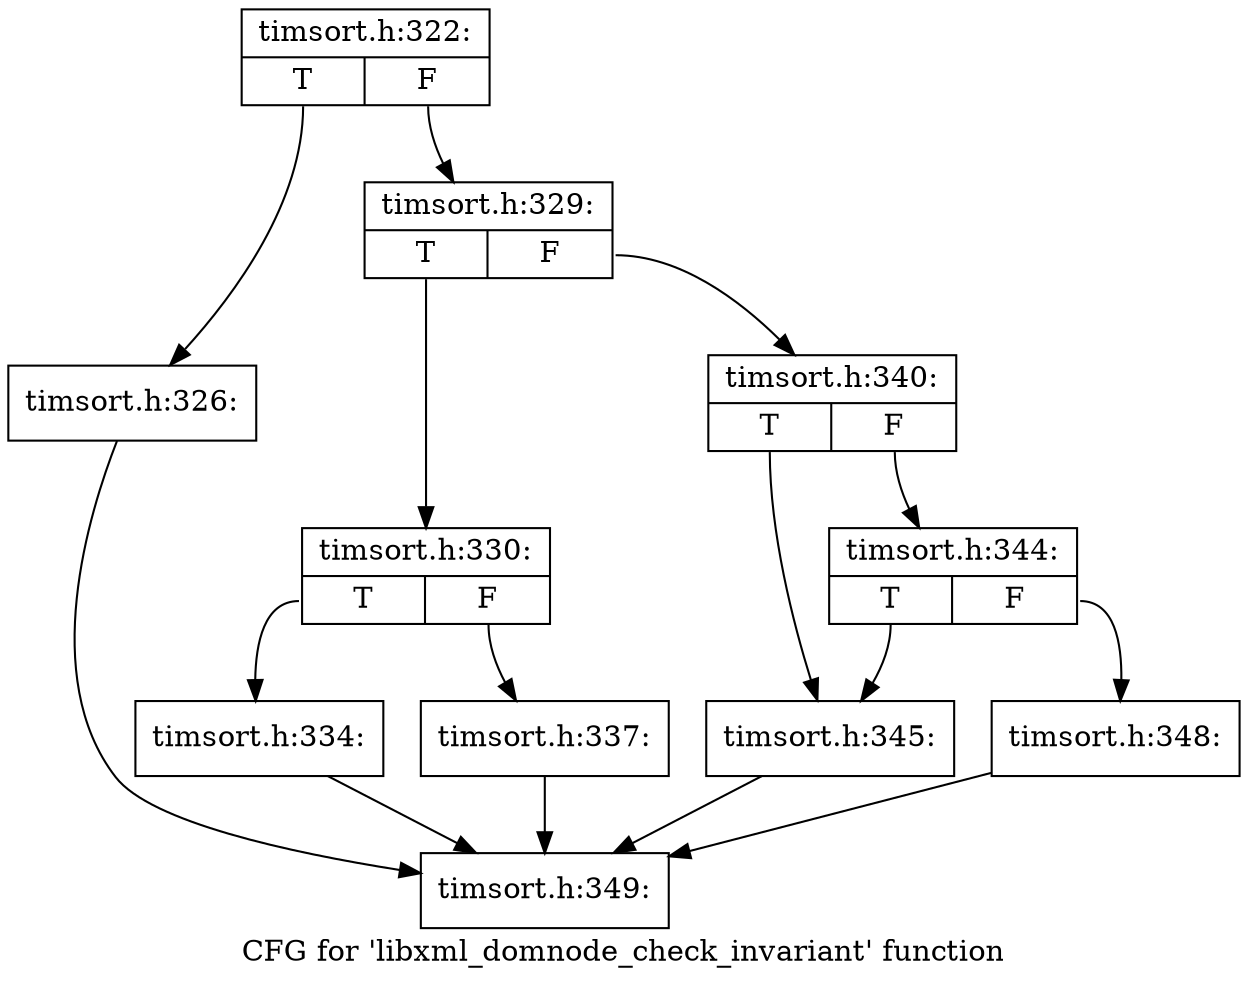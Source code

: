 digraph "CFG for 'libxml_domnode_check_invariant' function" {
	label="CFG for 'libxml_domnode_check_invariant' function";

	Node0x55e6b2a41620 [shape=record,label="{timsort.h:322:|{<s0>T|<s1>F}}"];
	Node0x55e6b2a41620:s0 -> Node0x55e6b2a5c5b0;
	Node0x55e6b2a41620:s1 -> Node0x55e6b2a5c600;
	Node0x55e6b2a5c5b0 [shape=record,label="{timsort.h:326:}"];
	Node0x55e6b2a5c5b0 -> Node0x55e6b2a5b140;
	Node0x55e6b2a5c600 [shape=record,label="{timsort.h:329:|{<s0>T|<s1>F}}"];
	Node0x55e6b2a5c600:s0 -> Node0x55e6b2a5cb30;
	Node0x55e6b2a5c600:s1 -> Node0x55e6b2a5cb80;
	Node0x55e6b2a5cb30 [shape=record,label="{timsort.h:330:|{<s0>T|<s1>F}}"];
	Node0x55e6b2a5cb30:s0 -> Node0x55e6b2a5dc10;
	Node0x55e6b2a5cb30:s1 -> Node0x55e6b2a5dc60;
	Node0x55e6b2a5dc10 [shape=record,label="{timsort.h:334:}"];
	Node0x55e6b2a5dc10 -> Node0x55e6b2a5b140;
	Node0x55e6b2a5dc60 [shape=record,label="{timsort.h:337:}"];
	Node0x55e6b2a5dc60 -> Node0x55e6b2a5b140;
	Node0x55e6b2a5cb80 [shape=record,label="{timsort.h:340:|{<s0>T|<s1>F}}"];
	Node0x55e6b2a5cb80:s0 -> Node0x55e6b2a5f220;
	Node0x55e6b2a5cb80:s1 -> Node0x55e6b2a5f2c0;
	Node0x55e6b2a5f2c0 [shape=record,label="{timsort.h:344:|{<s0>T|<s1>F}}"];
	Node0x55e6b2a5f2c0:s0 -> Node0x55e6b2a5f220;
	Node0x55e6b2a5f2c0:s1 -> Node0x55e6b2a5f270;
	Node0x55e6b2a5f220 [shape=record,label="{timsort.h:345:}"];
	Node0x55e6b2a5f220 -> Node0x55e6b2a5b140;
	Node0x55e6b2a5f270 [shape=record,label="{timsort.h:348:}"];
	Node0x55e6b2a5f270 -> Node0x55e6b2a5b140;
	Node0x55e6b2a5b140 [shape=record,label="{timsort.h:349:}"];
}
